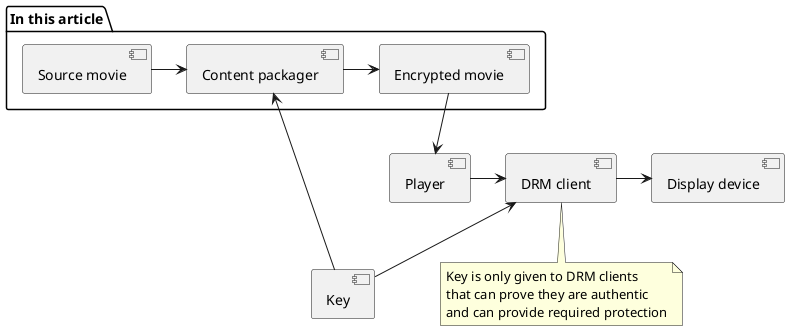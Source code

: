 @startuml

package "In this article" {
    [Source movie] as MovieClear
    [Encrypted movie] as MovieEncrypted
    [Content packager] as Packager
}

[Key] as Key
[Player] as Player
[DRM client] as DRM
[Display device] as Display

MovieClear -> Packager
Key -up-> Packager

Packager -> MovieEncrypted
MovieEncrypted --> Player
Player -> DRM
DRM -> Display

Key -up-> DRM

note bottom of DRM : Key is only given to DRM clients\nthat can prove they are authentic\nand can provide required protection

@enduml